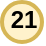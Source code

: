 <mxfile version="14.6.13" type="device"><diagram id="-nmlKEw4SL0cwzU1pSDp" name="Seite-1"><mxGraphModel dx="34" dy="30" grid="1" gridSize="10" guides="1" tooltips="1" connect="1" arrows="1" fold="1" page="1" pageScale="1" pageWidth="827" pageHeight="1169" math="0" shadow="0"><root><mxCell id="0"/><mxCell id="1" parent="0"/><mxCell id="nW07Ox4GJP95YeMBQ0s0-1" value="" style="group;fontStyle=1" parent="1" vertex="1" connectable="0"><mxGeometry x="40" y="39" width="20" height="21" as="geometry"/></mxCell><mxCell id="nW07Ox4GJP95YeMBQ0s0-2" value="" style="ellipse;whiteSpace=wrap;html=1;aspect=fixed;fillColor=#fff2cc;strokeColor=#d6b656;strokeWidth=2;fontStyle=1" parent="nW07Ox4GJP95YeMBQ0s0-1" vertex="1"><mxGeometry y="1" width="20" height="20" as="geometry"/></mxCell><mxCell id="nW07Ox4GJP95YeMBQ0s0-3" value="21" style="text;html=1;strokeColor=none;fillColor=none;align=center;verticalAlign=middle;whiteSpace=wrap;rounded=0;fontStyle=1" parent="nW07Ox4GJP95YeMBQ0s0-1" vertex="1"><mxGeometry x="1" width="20" height="20" as="geometry"/></mxCell></root></mxGraphModel></diagram></mxfile>